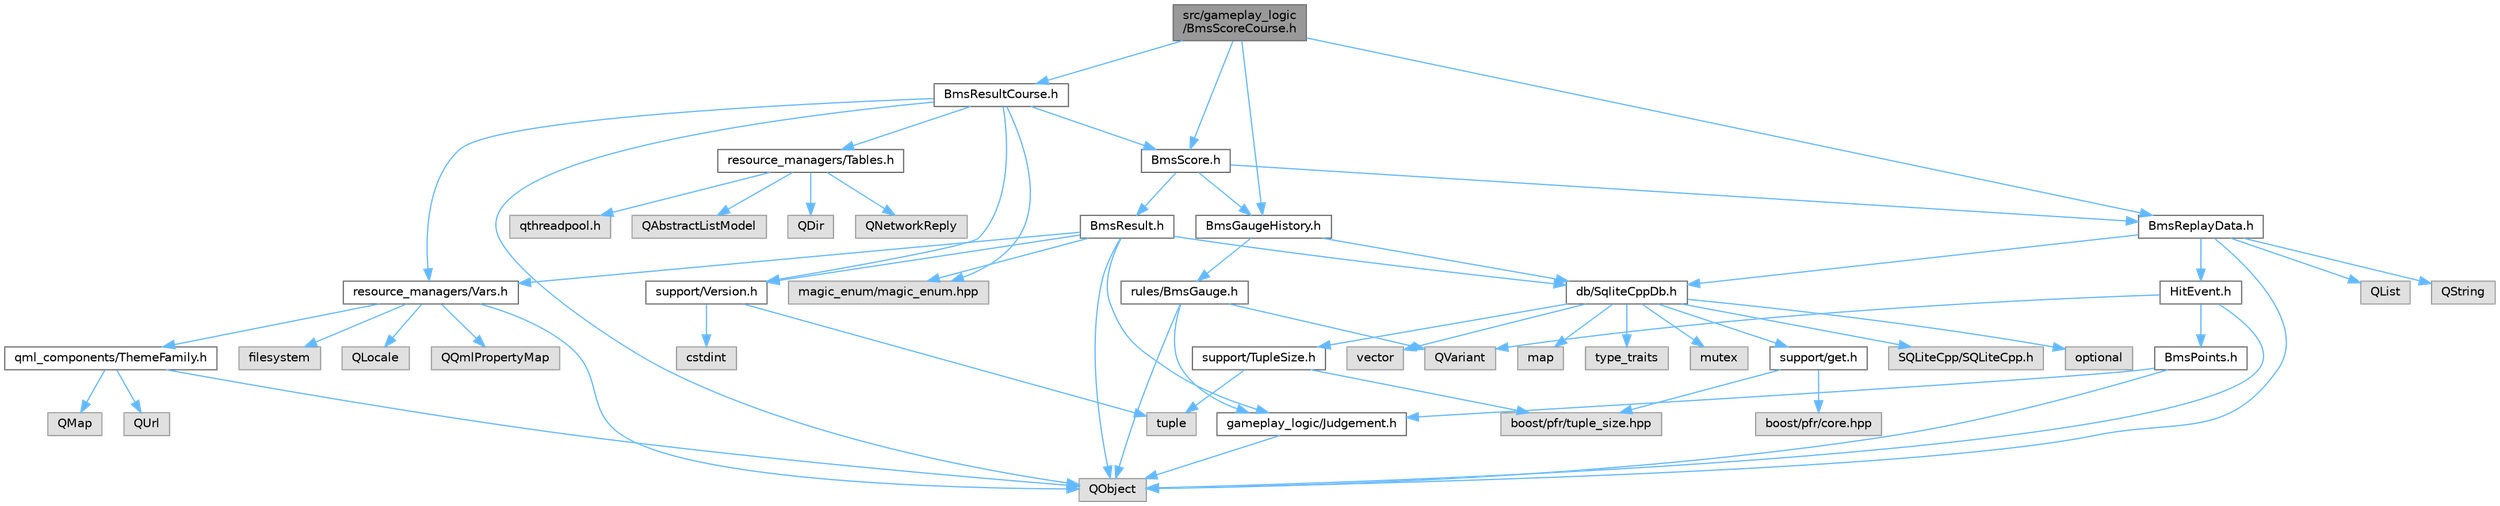 digraph "src/gameplay_logic/BmsScoreCourse.h"
{
 // LATEX_PDF_SIZE
  bgcolor="transparent";
  edge [fontname=Helvetica,fontsize=10,labelfontname=Helvetica,labelfontsize=10];
  node [fontname=Helvetica,fontsize=10,shape=box,height=0.2,width=0.4];
  Node1 [id="Node000001",label="src/gameplay_logic\l/BmsScoreCourse.h",height=0.2,width=0.4,color="gray40", fillcolor="grey60", style="filled", fontcolor="black",tooltip=" "];
  Node1 -> Node2 [id="edge1_Node000001_Node000002",color="steelblue1",style="solid",tooltip=" "];
  Node2 [id="Node000002",label="BmsResultCourse.h",height=0.2,width=0.4,color="grey40", fillcolor="white", style="filled",URL="$BmsResultCourse_8h.html",tooltip=" "];
  Node2 -> Node3 [id="edge2_Node000002_Node000003",color="steelblue1",style="solid",tooltip=" "];
  Node3 [id="Node000003",label="BmsScore.h",height=0.2,width=0.4,color="grey40", fillcolor="white", style="filled",URL="$BmsScore_8h.html",tooltip=" "];
  Node3 -> Node4 [id="edge3_Node000003_Node000004",color="steelblue1",style="solid",tooltip=" "];
  Node4 [id="Node000004",label="BmsGaugeHistory.h",height=0.2,width=0.4,color="grey40", fillcolor="white", style="filled",URL="$BmsGaugeHistory_8h.html",tooltip=" "];
  Node4 -> Node5 [id="edge4_Node000004_Node000005",color="steelblue1",style="solid",tooltip=" "];
  Node5 [id="Node000005",label="db/SqliteCppDb.h",height=0.2,width=0.4,color="grey40", fillcolor="white", style="filled",URL="$SqliteCppDb_8h.html",tooltip=" "];
  Node5 -> Node6 [id="edge5_Node000005_Node000006",color="steelblue1",style="solid",tooltip=" "];
  Node6 [id="Node000006",label="SQLiteCpp/SQLiteCpp.h",height=0.2,width=0.4,color="grey60", fillcolor="#E0E0E0", style="filled",tooltip=" "];
  Node5 -> Node7 [id="edge6_Node000005_Node000007",color="steelblue1",style="solid",tooltip=" "];
  Node7 [id="Node000007",label="optional",height=0.2,width=0.4,color="grey60", fillcolor="#E0E0E0", style="filled",tooltip=" "];
  Node5 -> Node8 [id="edge7_Node000005_Node000008",color="steelblue1",style="solid",tooltip=" "];
  Node8 [id="Node000008",label="vector",height=0.2,width=0.4,color="grey60", fillcolor="#E0E0E0", style="filled",tooltip=" "];
  Node5 -> Node9 [id="edge8_Node000005_Node000009",color="steelblue1",style="solid",tooltip=" "];
  Node9 [id="Node000009",label="map",height=0.2,width=0.4,color="grey60", fillcolor="#E0E0E0", style="filled",tooltip=" "];
  Node5 -> Node10 [id="edge9_Node000005_Node000010",color="steelblue1",style="solid",tooltip=" "];
  Node10 [id="Node000010",label="type_traits",height=0.2,width=0.4,color="grey60", fillcolor="#E0E0E0", style="filled",tooltip=" "];
  Node5 -> Node11 [id="edge10_Node000005_Node000011",color="steelblue1",style="solid",tooltip=" "];
  Node11 [id="Node000011",label="mutex",height=0.2,width=0.4,color="grey60", fillcolor="#E0E0E0", style="filled",tooltip=" "];
  Node5 -> Node12 [id="edge11_Node000005_Node000012",color="steelblue1",style="solid",tooltip=" "];
  Node12 [id="Node000012",label="support/get.h",height=0.2,width=0.4,color="grey40", fillcolor="white", style="filled",URL="$get_8h.html",tooltip=" "];
  Node12 -> Node13 [id="edge12_Node000012_Node000013",color="steelblue1",style="solid",tooltip=" "];
  Node13 [id="Node000013",label="boost/pfr/tuple_size.hpp",height=0.2,width=0.4,color="grey60", fillcolor="#E0E0E0", style="filled",tooltip=" "];
  Node12 -> Node14 [id="edge13_Node000012_Node000014",color="steelblue1",style="solid",tooltip=" "];
  Node14 [id="Node000014",label="boost/pfr/core.hpp",height=0.2,width=0.4,color="grey60", fillcolor="#E0E0E0", style="filled",tooltip=" "];
  Node5 -> Node15 [id="edge14_Node000005_Node000015",color="steelblue1",style="solid",tooltip=" "];
  Node15 [id="Node000015",label="support/TupleSize.h",height=0.2,width=0.4,color="grey40", fillcolor="white", style="filled",URL="$TupleSize_8h.html",tooltip=" "];
  Node15 -> Node13 [id="edge15_Node000015_Node000013",color="steelblue1",style="solid",tooltip=" "];
  Node15 -> Node16 [id="edge16_Node000015_Node000016",color="steelblue1",style="solid",tooltip=" "];
  Node16 [id="Node000016",label="tuple",height=0.2,width=0.4,color="grey60", fillcolor="#E0E0E0", style="filled",tooltip=" "];
  Node4 -> Node17 [id="edge17_Node000004_Node000017",color="steelblue1",style="solid",tooltip=" "];
  Node17 [id="Node000017",label="rules/BmsGauge.h",height=0.2,width=0.4,color="grey40", fillcolor="white", style="filled",URL="$BmsGauge_8h.html",tooltip=" "];
  Node17 -> Node18 [id="edge18_Node000017_Node000018",color="steelblue1",style="solid",tooltip=" "];
  Node18 [id="Node000018",label="gameplay_logic/Judgement.h",height=0.2,width=0.4,color="grey40", fillcolor="white", style="filled",URL="$Judgement_8h.html",tooltip=" "];
  Node18 -> Node19 [id="edge19_Node000018_Node000019",color="steelblue1",style="solid",tooltip=" "];
  Node19 [id="Node000019",label="QObject",height=0.2,width=0.4,color="grey60", fillcolor="#E0E0E0", style="filled",tooltip=" "];
  Node17 -> Node19 [id="edge20_Node000017_Node000019",color="steelblue1",style="solid",tooltip=" "];
  Node17 -> Node20 [id="edge21_Node000017_Node000020",color="steelblue1",style="solid",tooltip=" "];
  Node20 [id="Node000020",label="QVariant",height=0.2,width=0.4,color="grey60", fillcolor="#E0E0E0", style="filled",tooltip=" "];
  Node3 -> Node21 [id="edge22_Node000003_Node000021",color="steelblue1",style="solid",tooltip=" "];
  Node21 [id="Node000021",label="BmsResult.h",height=0.2,width=0.4,color="grey40", fillcolor="white", style="filled",URL="$BmsResult_8h.html",tooltip=" "];
  Node21 -> Node22 [id="edge23_Node000021_Node000022",color="steelblue1",style="solid",tooltip=" "];
  Node22 [id="Node000022",label="magic_enum/magic_enum.hpp",height=0.2,width=0.4,color="grey60", fillcolor="#E0E0E0", style="filled",tooltip=" "];
  Node21 -> Node18 [id="edge24_Node000021_Node000018",color="steelblue1",style="solid",tooltip=" "];
  Node21 -> Node5 [id="edge25_Node000021_Node000005",color="steelblue1",style="solid",tooltip=" "];
  Node21 -> Node23 [id="edge26_Node000021_Node000023",color="steelblue1",style="solid",tooltip=" "];
  Node23 [id="Node000023",label="resource_managers/Vars.h",height=0.2,width=0.4,color="grey40", fillcolor="white", style="filled",URL="$Vars_8h.html",tooltip=" "];
  Node23 -> Node24 [id="edge27_Node000023_Node000024",color="steelblue1",style="solid",tooltip=" "];
  Node24 [id="Node000024",label="qml_components/ThemeFamily.h",height=0.2,width=0.4,color="grey40", fillcolor="white", style="filled",URL="$ThemeFamily_8h.html",tooltip=" "];
  Node24 -> Node19 [id="edge28_Node000024_Node000019",color="steelblue1",style="solid",tooltip=" "];
  Node24 -> Node25 [id="edge29_Node000024_Node000025",color="steelblue1",style="solid",tooltip=" "];
  Node25 [id="Node000025",label="QMap",height=0.2,width=0.4,color="grey60", fillcolor="#E0E0E0", style="filled",tooltip=" "];
  Node24 -> Node26 [id="edge30_Node000024_Node000026",color="steelblue1",style="solid",tooltip=" "];
  Node26 [id="Node000026",label="QUrl",height=0.2,width=0.4,color="grey60", fillcolor="#E0E0E0", style="filled",tooltip=" "];
  Node23 -> Node19 [id="edge31_Node000023_Node000019",color="steelblue1",style="solid",tooltip=" "];
  Node23 -> Node27 [id="edge32_Node000023_Node000027",color="steelblue1",style="solid",tooltip=" "];
  Node27 [id="Node000027",label="QQmlPropertyMap",height=0.2,width=0.4,color="grey60", fillcolor="#E0E0E0", style="filled",tooltip=" "];
  Node23 -> Node28 [id="edge33_Node000023_Node000028",color="steelblue1",style="solid",tooltip=" "];
  Node28 [id="Node000028",label="filesystem",height=0.2,width=0.4,color="grey60", fillcolor="#E0E0E0", style="filled",tooltip=" "];
  Node23 -> Node29 [id="edge34_Node000023_Node000029",color="steelblue1",style="solid",tooltip=" "];
  Node29 [id="Node000029",label="QLocale",height=0.2,width=0.4,color="grey60", fillcolor="#E0E0E0", style="filled",tooltip=" "];
  Node21 -> Node30 [id="edge35_Node000021_Node000030",color="steelblue1",style="solid",tooltip=" "];
  Node30 [id="Node000030",label="support/Version.h",height=0.2,width=0.4,color="grey40", fillcolor="white", style="filled",URL="$Version_8h.html",tooltip=" "];
  Node30 -> Node31 [id="edge36_Node000030_Node000031",color="steelblue1",style="solid",tooltip=" "];
  Node31 [id="Node000031",label="cstdint",height=0.2,width=0.4,color="grey60", fillcolor="#E0E0E0", style="filled",tooltip=" "];
  Node30 -> Node16 [id="edge37_Node000030_Node000016",color="steelblue1",style="solid",tooltip=" "];
  Node21 -> Node19 [id="edge38_Node000021_Node000019",color="steelblue1",style="solid",tooltip=" "];
  Node3 -> Node32 [id="edge39_Node000003_Node000032",color="steelblue1",style="solid",tooltip=" "];
  Node32 [id="Node000032",label="BmsReplayData.h",height=0.2,width=0.4,color="grey40", fillcolor="white", style="filled",URL="$BmsReplayData_8h.html",tooltip=" "];
  Node32 -> Node33 [id="edge40_Node000032_Node000033",color="steelblue1",style="solid",tooltip=" "];
  Node33 [id="Node000033",label="HitEvent.h",height=0.2,width=0.4,color="grey40", fillcolor="white", style="filled",URL="$HitEvent_8h.html",tooltip=" "];
  Node33 -> Node19 [id="edge41_Node000033_Node000019",color="steelblue1",style="solid",tooltip=" "];
  Node33 -> Node20 [id="edge42_Node000033_Node000020",color="steelblue1",style="solid",tooltip=" "];
  Node33 -> Node34 [id="edge43_Node000033_Node000034",color="steelblue1",style="solid",tooltip=" "];
  Node34 [id="Node000034",label="BmsPoints.h",height=0.2,width=0.4,color="grey40", fillcolor="white", style="filled",URL="$BmsPoints_8h.html",tooltip=" "];
  Node34 -> Node19 [id="edge44_Node000034_Node000019",color="steelblue1",style="solid",tooltip=" "];
  Node34 -> Node18 [id="edge45_Node000034_Node000018",color="steelblue1",style="solid",tooltip=" "];
  Node32 -> Node5 [id="edge46_Node000032_Node000005",color="steelblue1",style="solid",tooltip=" "];
  Node32 -> Node35 [id="edge47_Node000032_Node000035",color="steelblue1",style="solid",tooltip=" "];
  Node35 [id="Node000035",label="QList",height=0.2,width=0.4,color="grey60", fillcolor="#E0E0E0", style="filled",tooltip=" "];
  Node32 -> Node19 [id="edge48_Node000032_Node000019",color="steelblue1",style="solid",tooltip=" "];
  Node32 -> Node36 [id="edge49_Node000032_Node000036",color="steelblue1",style="solid",tooltip=" "];
  Node36 [id="Node000036",label="QString",height=0.2,width=0.4,color="grey60", fillcolor="#E0E0E0", style="filled",tooltip=" "];
  Node2 -> Node37 [id="edge50_Node000002_Node000037",color="steelblue1",style="solid",tooltip=" "];
  Node37 [id="Node000037",label="resource_managers/Tables.h",height=0.2,width=0.4,color="grey40", fillcolor="white", style="filled",URL="$Tables_8h.html",tooltip=" "];
  Node37 -> Node38 [id="edge51_Node000037_Node000038",color="steelblue1",style="solid",tooltip=" "];
  Node38 [id="Node000038",label="QAbstractListModel",height=0.2,width=0.4,color="grey60", fillcolor="#E0E0E0", style="filled",tooltip=" "];
  Node37 -> Node39 [id="edge52_Node000037_Node000039",color="steelblue1",style="solid",tooltip=" "];
  Node39 [id="Node000039",label="QDir",height=0.2,width=0.4,color="grey60", fillcolor="#E0E0E0", style="filled",tooltip=" "];
  Node37 -> Node40 [id="edge53_Node000037_Node000040",color="steelblue1",style="solid",tooltip=" "];
  Node40 [id="Node000040",label="QNetworkReply",height=0.2,width=0.4,color="grey60", fillcolor="#E0E0E0", style="filled",tooltip=" "];
  Node37 -> Node41 [id="edge54_Node000037_Node000041",color="steelblue1",style="solid",tooltip=" "];
  Node41 [id="Node000041",label="qthreadpool.h",height=0.2,width=0.4,color="grey60", fillcolor="#E0E0E0", style="filled",tooltip=" "];
  Node2 -> Node30 [id="edge55_Node000002_Node000030",color="steelblue1",style="solid",tooltip=" "];
  Node2 -> Node23 [id="edge56_Node000002_Node000023",color="steelblue1",style="solid",tooltip=" "];
  Node2 -> Node19 [id="edge57_Node000002_Node000019",color="steelblue1",style="solid",tooltip=" "];
  Node2 -> Node22 [id="edge58_Node000002_Node000022",color="steelblue1",style="solid",tooltip=" "];
  Node1 -> Node4 [id="edge59_Node000001_Node000004",color="steelblue1",style="solid",tooltip=" "];
  Node1 -> Node32 [id="edge60_Node000001_Node000032",color="steelblue1",style="solid",tooltip=" "];
  Node1 -> Node3 [id="edge61_Node000001_Node000003",color="steelblue1",style="solid",tooltip=" "];
}

